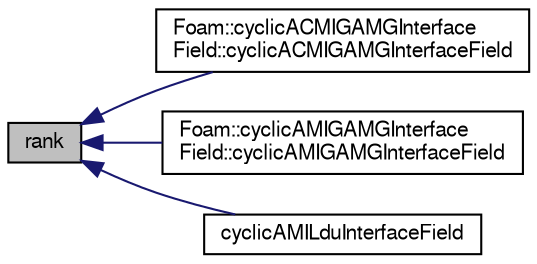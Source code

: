 digraph "rank"
{
  bgcolor="transparent";
  edge [fontname="FreeSans",fontsize="10",labelfontname="FreeSans",labelfontsize="10"];
  node [fontname="FreeSans",fontsize="10",shape=record];
  rankdir="LR";
  Node37 [label="rank",height=0.2,width=0.4,color="black", fillcolor="grey75", style="filled", fontcolor="black"];
  Node37 -> Node38 [dir="back",color="midnightblue",fontsize="10",style="solid",fontname="FreeSans"];
  Node38 [label="Foam::cyclicACMIGAMGInterface\lField::cyclicACMIGAMGInterfaceField",height=0.2,width=0.4,color="black",URL="$a24894.html#ae60a61d553a8429cb7d233347ebdea1e",tooltip="Construct from GAMG interface and fine level interface field. "];
  Node37 -> Node39 [dir="back",color="midnightblue",fontsize="10",style="solid",fontname="FreeSans"];
  Node39 [label="Foam::cyclicAMIGAMGInterface\lField::cyclicAMIGAMGInterfaceField",height=0.2,width=0.4,color="black",URL="$a24898.html#ae6577d7847dbad9e797a01834b0ca183",tooltip="Construct from GAMG interface and fine level interface field. "];
  Node37 -> Node40 [dir="back",color="midnightblue",fontsize="10",style="solid",fontname="FreeSans"];
  Node40 [label="cyclicAMILduInterfaceField",height=0.2,width=0.4,color="black",URL="$a24934.html#a42affc7625a163c8905cdfe176872125",tooltip="Construct null. "];
}
